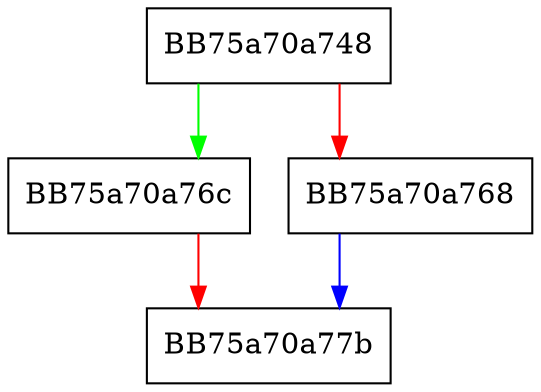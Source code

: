 digraph sqlite3_mprintf {
  node [shape="box"];
  graph [splines=ortho];
  BB75a70a748 -> BB75a70a76c [color="green"];
  BB75a70a748 -> BB75a70a768 [color="red"];
  BB75a70a768 -> BB75a70a77b [color="blue"];
  BB75a70a76c -> BB75a70a77b [color="red"];
}